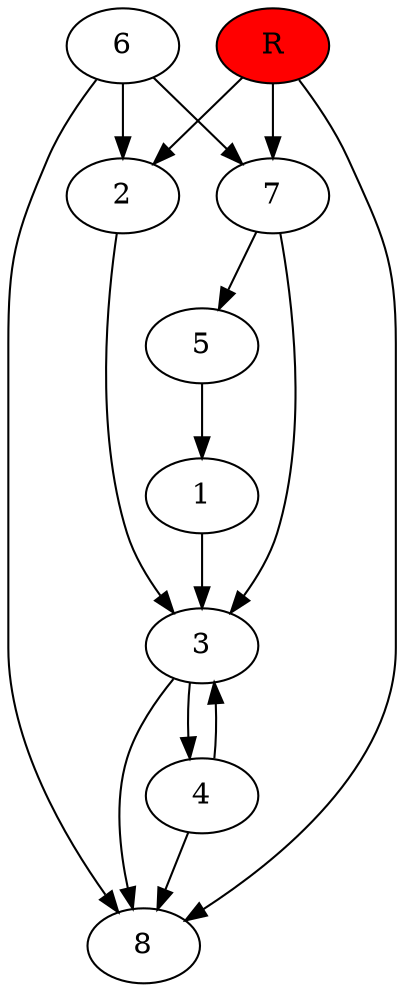 digraph prb56266 {
	1
	2
	3
	4
	5
	6
	7
	8
	R [fillcolor="#ff0000" style=filled]
	1 -> 3
	2 -> 3
	3 -> 4
	3 -> 8
	4 -> 3
	4 -> 8
	5 -> 1
	6 -> 2
	6 -> 7
	6 -> 8
	7 -> 3
	7 -> 5
	R -> 2
	R -> 7
	R -> 8
}
